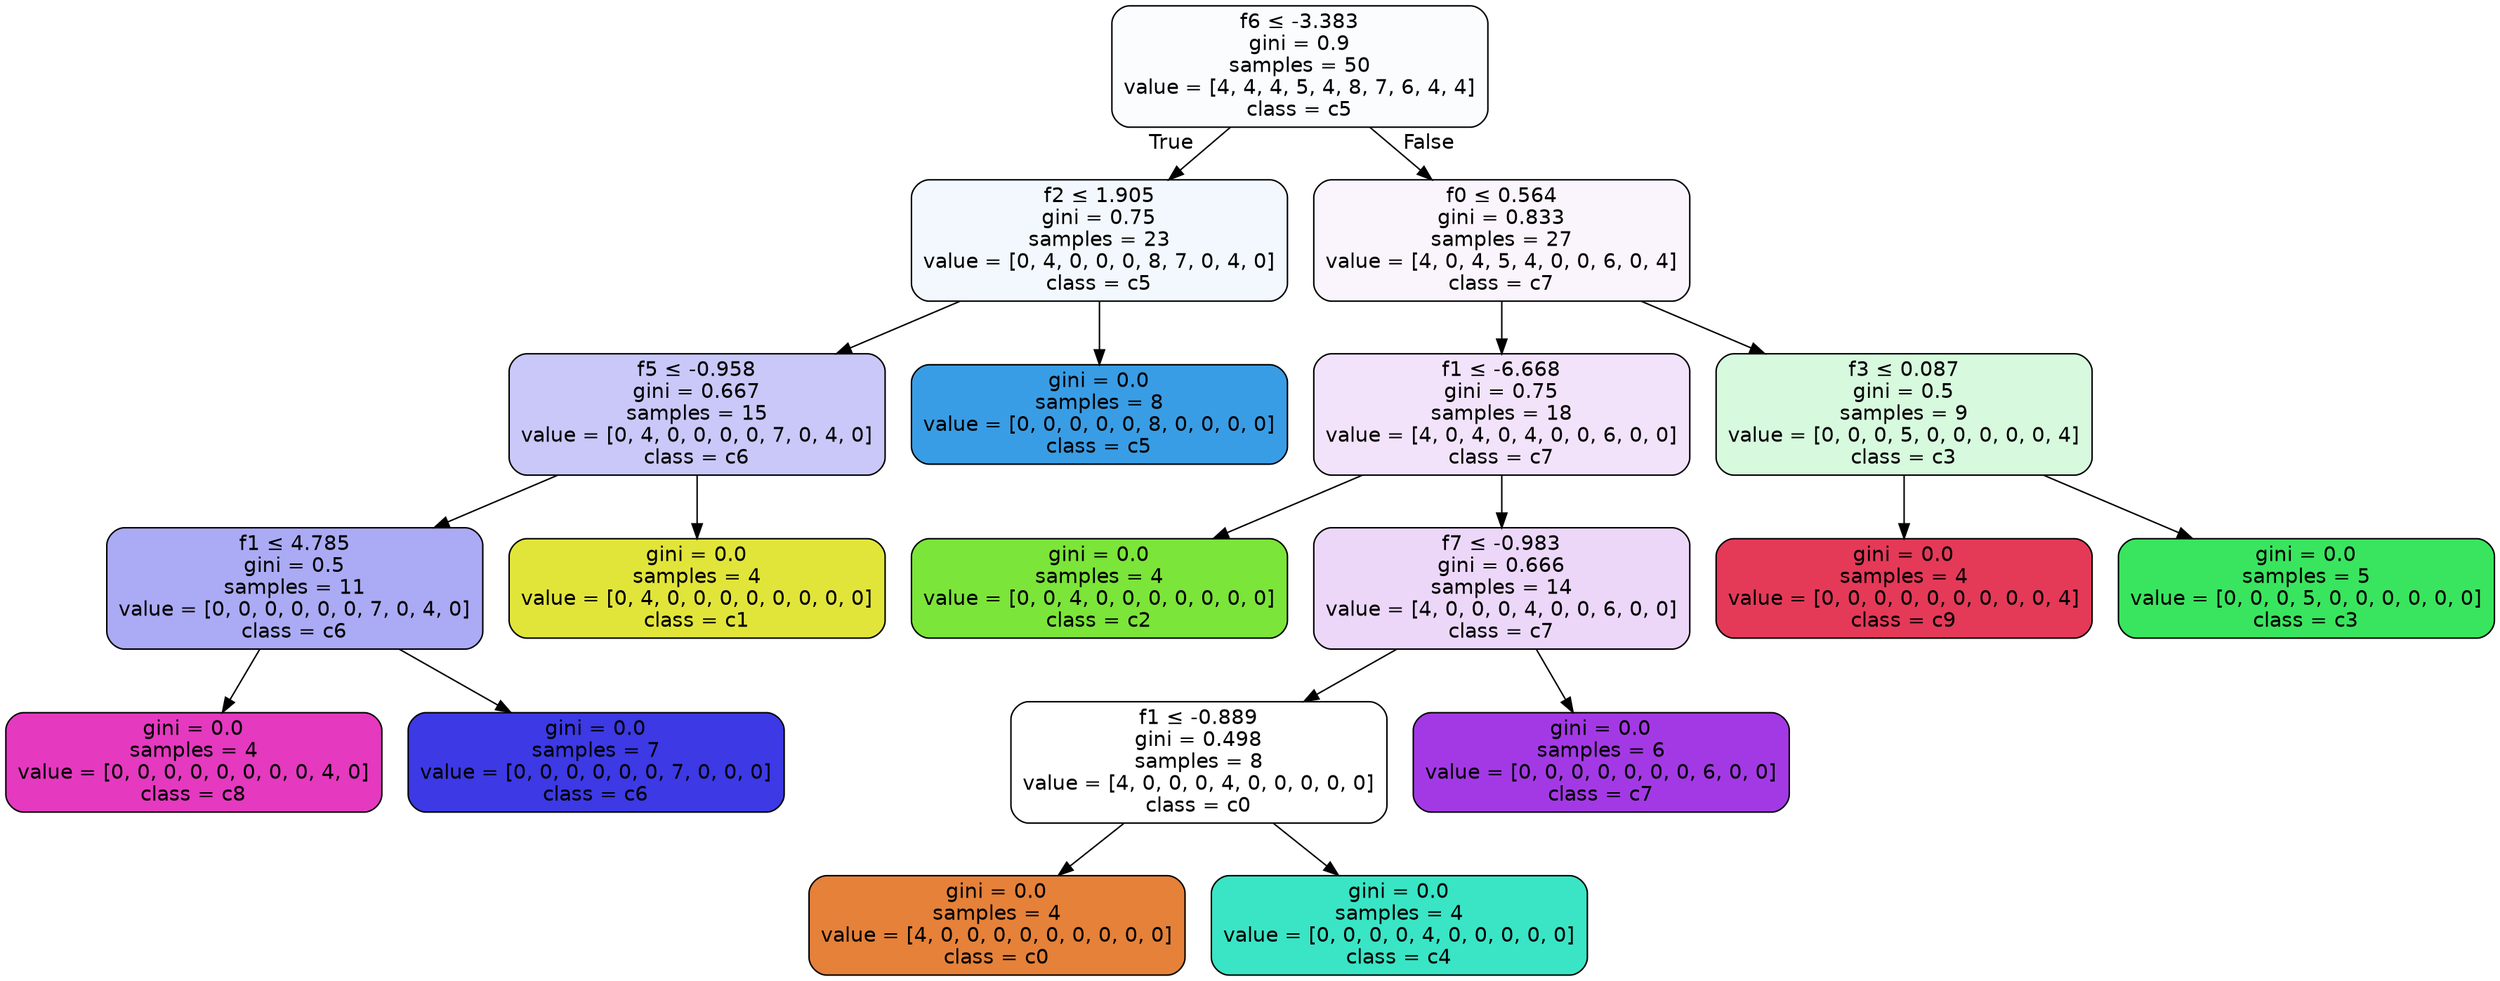 digraph Tree {
node [shape=box, style="filled, rounded", color="black", fontname=helvetica] ;
edge [fontname=helvetica] ;
0 [label=<f6 &le; -3.383<br/>gini = 0.9<br/>samples = 50<br/>value = [4, 4, 4, 5, 4, 8, 7, 6, 4, 4]<br/>class = c5>, fillcolor="#399de506"] ;
1 [label=<f2 &le; 1.905<br/>gini = 0.75<br/>samples = 23<br/>value = [0, 4, 0, 0, 0, 8, 7, 0, 4, 0]<br/>class = c5>, fillcolor="#399de510"] ;
0 -> 1 [labeldistance=2.5, labelangle=45, headlabel="True"] ;
2 [label=<f5 &le; -0.958<br/>gini = 0.667<br/>samples = 15<br/>value = [0, 4, 0, 0, 0, 0, 7, 0, 4, 0]<br/>class = c6>, fillcolor="#3c39e546"] ;
1 -> 2 ;
3 [label=<f1 &le; 4.785<br/>gini = 0.5<br/>samples = 11<br/>value = [0, 0, 0, 0, 0, 0, 7, 0, 4, 0]<br/>class = c6>, fillcolor="#3c39e56d"] ;
2 -> 3 ;
4 [label=<gini = 0.0<br/>samples = 4<br/>value = [0, 0, 0, 0, 0, 0, 0, 0, 4, 0]<br/>class = c8>, fillcolor="#e539c0ff"] ;
3 -> 4 ;
5 [label=<gini = 0.0<br/>samples = 7<br/>value = [0, 0, 0, 0, 0, 0, 7, 0, 0, 0]<br/>class = c6>, fillcolor="#3c39e5ff"] ;
3 -> 5 ;
6 [label=<gini = 0.0<br/>samples = 4<br/>value = [0, 4, 0, 0, 0, 0, 0, 0, 0, 0]<br/>class = c1>, fillcolor="#e2e539ff"] ;
2 -> 6 ;
7 [label=<gini = 0.0<br/>samples = 8<br/>value = [0, 0, 0, 0, 0, 8, 0, 0, 0, 0]<br/>class = c5>, fillcolor="#399de5ff"] ;
1 -> 7 ;
8 [label=<f0 &le; 0.564<br/>gini = 0.833<br/>samples = 27<br/>value = [4, 0, 4, 5, 4, 0, 0, 6, 0, 4]<br/>class = c7>, fillcolor="#a339e50c"] ;
0 -> 8 [labeldistance=2.5, labelangle=-45, headlabel="False"] ;
9 [label=<f1 &le; -6.668<br/>gini = 0.75<br/>samples = 18<br/>value = [4, 0, 4, 0, 4, 0, 0, 6, 0, 0]<br/>class = c7>, fillcolor="#a339e524"] ;
8 -> 9 ;
10 [label=<gini = 0.0<br/>samples = 4<br/>value = [0, 0, 4, 0, 0, 0, 0, 0, 0, 0]<br/>class = c2>, fillcolor="#7be539ff"] ;
9 -> 10 ;
11 [label=<f7 &le; -0.983<br/>gini = 0.666<br/>samples = 14<br/>value = [4, 0, 0, 0, 4, 0, 0, 6, 0, 0]<br/>class = c7>, fillcolor="#a339e533"] ;
9 -> 11 ;
12 [label=<f1 &le; -0.889<br/>gini = 0.498<br/>samples = 8<br/>value = [4, 0, 0, 0, 4, 0, 0, 0, 0, 0]<br/>class = c0>, fillcolor="#e5813900"] ;
11 -> 12 ;
13 [label=<gini = 0.0<br/>samples = 4<br/>value = [4, 0, 0, 0, 0, 0, 0, 0, 0, 0]<br/>class = c0>, fillcolor="#e58139ff"] ;
12 -> 13 ;
14 [label=<gini = 0.0<br/>samples = 4<br/>value = [0, 0, 0, 0, 4, 0, 0, 0, 0, 0]<br/>class = c4>, fillcolor="#39e5c5ff"] ;
12 -> 14 ;
15 [label=<gini = 0.0<br/>samples = 6<br/>value = [0, 0, 0, 0, 0, 0, 0, 6, 0, 0]<br/>class = c7>, fillcolor="#a339e5ff"] ;
11 -> 15 ;
16 [label=<f3 &le; 0.087<br/>gini = 0.5<br/>samples = 9<br/>value = [0, 0, 0, 5, 0, 0, 0, 0, 0, 4]<br/>class = c3>, fillcolor="#39e55e33"] ;
8 -> 16 ;
17 [label=<gini = 0.0<br/>samples = 4<br/>value = [0, 0, 0, 0, 0, 0, 0, 0, 0, 4]<br/>class = c9>, fillcolor="#e53958ff"] ;
16 -> 17 ;
18 [label=<gini = 0.0<br/>samples = 5<br/>value = [0, 0, 0, 5, 0, 0, 0, 0, 0, 0]<br/>class = c3>, fillcolor="#39e55eff"] ;
16 -> 18 ;
}
